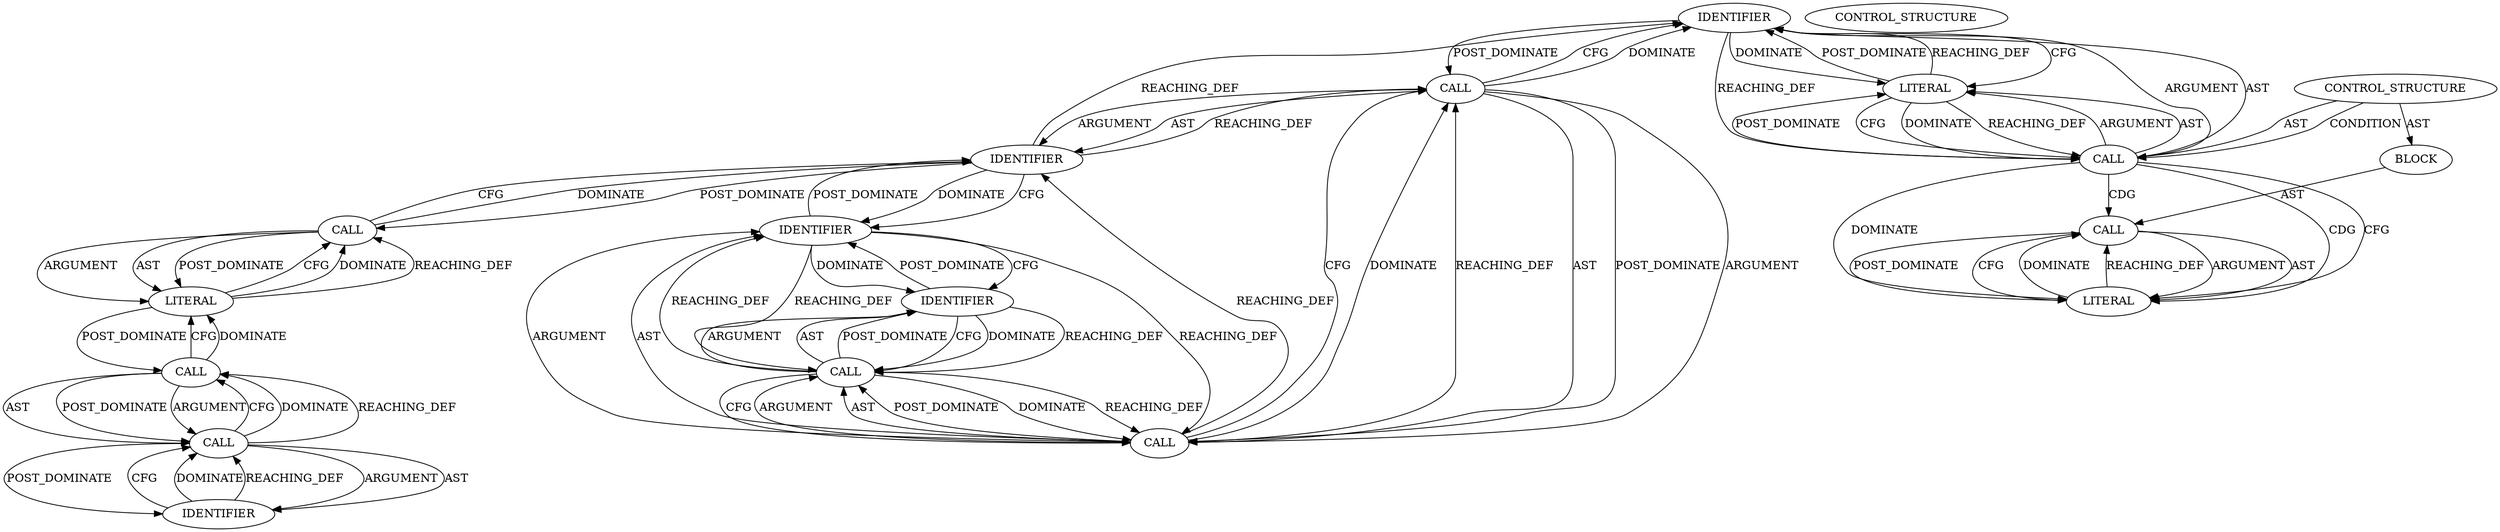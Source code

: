 digraph {
  68719476760[label=IDENTIFIER ARGUMENT_INDEX="1" CODE="res" COLUMN_NUMBER="9" LINE_NUMBER="57" NAME="res" ORDER="1" TYPE_FULL_NAME="int"]
  47244640262[label=CONTROL_STRUCTURE ARGUMENT_INDEX="-1" CODE="break;" COLUMN_NUMBER="17" CONTROL_STRUCTURE_TYPE="BREAK" LINE_NUMBER="49" ORDER="1" PARSER_TYPE_NAME="CASTBreakStatement"]
  68719476756[label=IDENTIFIER ARGUMENT_INDEX="1" CODE="work_mutex" COLUMN_NUMBER="27" LINE_NUMBER="54" NAME="work_mutex" ORDER="1" TYPE_FULL_NAME="pthread_mutex_t"]
  68719476758[label=IDENTIFIER ARGUMENT_INDEX="1" CODE="a_thread" COLUMN_NUMBER="24" LINE_NUMBER="56" NAME="a_thread" ORDER="1" TYPE_FULL_NAME="pthread_t"]
  68719476759[label=IDENTIFIER ARGUMENT_INDEX="1" CODE="thread_result" COLUMN_NUMBER="35" LINE_NUMBER="56" NAME="thread_result" ORDER="1" TYPE_FULL_NAME="void*"]
  30064771103[label=CALL ARGUMENT_INDEX="1" CODE="&work_mutex" COLUMN_NUMBER="26" DISPATCH_TYPE="STATIC_DISPATCH" LINE_NUMBER="54" METHOD_FULL_NAME="<operator>.addressOf" NAME="<operator>.addressOf" ORDER="1" SIGNATURE="" TYPE_FULL_NAME="ANY"]
  90194313230[label=LITERAL ARGUMENT_INDEX="1" CODE="" COLUMN_NUMBER="16" LINE_NUMBER="59" ORDER="1" TYPE_FULL_NAME="char*"]
  25769803786[label=BLOCK ARGUMENT_INDEX="-1" CODE="{
        perror(" COLUMN_NUMBER="5" LINE_NUMBER="58" ORDER="2" TYPE_FULL_NAME="void"]
  30064771106[label=CALL ARGUMENT_INDEX="2" CODE="pthread_join(a_thread, &thread_result)" COLUMN_NUMBER="11" DISPATCH_TYPE="STATIC_DISPATCH" LINE_NUMBER="56" METHOD_FULL_NAME="pthread_join" NAME="pthread_join" ORDER="2" SIGNATURE="" TYPE_FULL_NAME="ANY"]
  30064771102[label=CALL ARGUMENT_INDEX="-1" CODE="pthread_mutex_unlock(&work_mutex)" COLUMN_NUMBER="5" DISPATCH_TYPE="STATIC_DISPATCH" LINE_NUMBER="54" METHOD_FULL_NAME="pthread_mutex_unlock" NAME="pthread_mutex_unlock" ORDER="11" SIGNATURE="" TYPE_FULL_NAME="ANY"]
  30064771109[label=CALL ARGUMENT_INDEX="-1" CODE="perror(" COLUMN_NUMBER="9" DISPATCH_TYPE="STATIC_DISPATCH" LINE_NUMBER="59" METHOD_FULL_NAME="perror" NAME="perror" ORDER="1" SIGNATURE="" TYPE_FULL_NAME="ANY"]
  30064771107[label=CALL ARGUMENT_INDEX="2" CODE="&thread_result" COLUMN_NUMBER="34" DISPATCH_TYPE="STATIC_DISPATCH" LINE_NUMBER="56" METHOD_FULL_NAME="<operator>.addressOf" NAME="<operator>.addressOf" ORDER="2" SIGNATURE="" TYPE_FULL_NAME="ANY"]
  30064771104[label=CALL ARGUMENT_INDEX="-1" CODE="printf(" COLUMN_NUMBER="5" DISPATCH_TYPE="STATIC_DISPATCH" LINE_NUMBER="55" METHOD_FULL_NAME="printf" NAME="printf" ORDER="12" SIGNATURE="" TYPE_FULL_NAME="ANY"]
  30064771105[label=CALL ARGUMENT_INDEX="-1" CODE="res = pthread_join(a_thread, &thread_result)" COLUMN_NUMBER="5" DISPATCH_TYPE="STATIC_DISPATCH" LINE_NUMBER="56" METHOD_FULL_NAME="<operator>.assignment" NAME="<operator>.assignment" ORDER="13" SIGNATURE="" TYPE_FULL_NAME="ANY"]
  90194313229[label=LITERAL ARGUMENT_INDEX="2" CODE="0" COLUMN_NUMBER="16" LINE_NUMBER="57" ORDER="2" TYPE_FULL_NAME="int"]
  30064771108[label=CALL ARGUMENT_INDEX="-1" CODE="res != 0" COLUMN_NUMBER="9" DISPATCH_TYPE="STATIC_DISPATCH" LINE_NUMBER="57" METHOD_FULL_NAME="<operator>.notEquals" NAME="<operator>.notEquals" ORDER="1" SIGNATURE="" TYPE_FULL_NAME="ANY"]
  47244640263[label=CONTROL_STRUCTURE ARGUMENT_INDEX="-1" CODE="if (res != 0)" COLUMN_NUMBER="5" CONTROL_STRUCTURE_TYPE="IF" LINE_NUMBER="57" ORDER="14" PARSER_TYPE_NAME="CASTIfStatement"]
  68719476757[label=IDENTIFIER ARGUMENT_INDEX="1" CODE="res" COLUMN_NUMBER="5" LINE_NUMBER="56" NAME="res" ORDER="1" TYPE_FULL_NAME="int"]
  90194313228[label=LITERAL ARGUMENT_INDEX="1" CODE="" COLUMN_NUMBER="12" LINE_NUMBER="55" ORDER="1" TYPE_FULL_NAME="char*"]
  25769803786 -> 30064771109 [label=AST]
  30064771102 -> 30064771103 [label=ARGUMENT]
  30064771102 -> 30064771103 [label=AST]
  30064771102 -> 90194313228 [label=CFG]
  30064771102 -> 90194313228 [label=DOMINATE]
  30064771102 -> 30064771103 [label=POST_DOMINATE]
  30064771103 -> 68719476756 [label=ARGUMENT]
  30064771103 -> 68719476756 [label=AST]
  30064771103 -> 30064771102 [label=CFG]
  30064771103 -> 30064771102 [label=DOMINATE]
  30064771103 -> 68719476756 [label=POST_DOMINATE]
  30064771103 -> 30064771102 [label=REACHING_DEF]
  30064771104 -> 90194313228 [label=ARGUMENT]
  30064771104 -> 90194313228 [label=AST]
  30064771104 -> 68719476757 [label=CFG]
  30064771104 -> 68719476757 [label=DOMINATE]
  30064771104 -> 90194313228 [label=POST_DOMINATE]
  30064771105 -> 68719476757 [label=ARGUMENT]
  30064771105 -> 30064771106 [label=ARGUMENT]
  30064771105 -> 68719476757 [label=AST]
  30064771105 -> 30064771106 [label=AST]
  30064771105 -> 68719476760 [label=CFG]
  30064771105 -> 68719476760 [label=DOMINATE]
  30064771105 -> 30064771106 [label=POST_DOMINATE]
  30064771106 -> 68719476758 [label=ARGUMENT]
  30064771106 -> 30064771107 [label=ARGUMENT]
  30064771106 -> 68719476758 [label=AST]
  30064771106 -> 30064771107 [label=AST]
  30064771106 -> 30064771105 [label=CFG]
  30064771106 -> 30064771105 [label=DOMINATE]
  30064771106 -> 30064771107 [label=POST_DOMINATE]
  30064771106 -> 68719476757 [label=REACHING_DEF]
  30064771106 -> 30064771105 [label=REACHING_DEF]
  30064771107 -> 68719476759 [label=ARGUMENT]
  30064771107 -> 68719476759 [label=AST]
  30064771107 -> 30064771106 [label=CFG]
  30064771107 -> 30064771106 [label=DOMINATE]
  30064771107 -> 68719476759 [label=POST_DOMINATE]
  30064771107 -> 68719476758 [label=REACHING_DEF]
  30064771107 -> 30064771106 [label=REACHING_DEF]
  30064771108 -> 68719476760 [label=ARGUMENT]
  30064771108 -> 90194313229 [label=ARGUMENT]
  30064771108 -> 68719476760 [label=AST]
  30064771108 -> 90194313229 [label=AST]
  30064771108 -> 90194313230 [label=CDG]
  30064771108 -> 30064771109 [label=CDG]
  30064771108 -> 90194313230 [label=CFG]
  30064771108 -> 90194313230 [label=DOMINATE]
  30064771108 -> 90194313229 [label=POST_DOMINATE]
  30064771109 -> 90194313230 [label=ARGUMENT]
  30064771109 -> 90194313230 [label=AST]
  30064771109 -> 90194313230 [label=POST_DOMINATE]
  47244640263 -> 30064771108 [label=AST]
  47244640263 -> 25769803786 [label=AST]
  47244640263 -> 30064771108 [label=CONDITION]
  68719476756 -> 30064771103 [label=CFG]
  68719476756 -> 30064771103 [label=DOMINATE]
  68719476756 -> 30064771103 [label=REACHING_DEF]
  68719476757 -> 68719476758 [label=CFG]
  68719476757 -> 68719476758 [label=DOMINATE]
  68719476757 -> 30064771104 [label=POST_DOMINATE]
  68719476757 -> 30064771105 [label=REACHING_DEF]
  68719476757 -> 68719476760 [label=REACHING_DEF]
  68719476758 -> 68719476759 [label=CFG]
  68719476758 -> 68719476759 [label=DOMINATE]
  68719476758 -> 68719476757 [label=POST_DOMINATE]
  68719476758 -> 30064771107 [label=REACHING_DEF]
  68719476758 -> 30064771106 [label=REACHING_DEF]
  68719476759 -> 30064771107 [label=CFG]
  68719476759 -> 30064771107 [label=DOMINATE]
  68719476759 -> 68719476758 [label=POST_DOMINATE]
  68719476759 -> 30064771107 [label=REACHING_DEF]
  68719476760 -> 90194313229 [label=CFG]
  68719476760 -> 90194313229 [label=DOMINATE]
  68719476760 -> 30064771105 [label=POST_DOMINATE]
  68719476760 -> 30064771108 [label=REACHING_DEF]
  90194313228 -> 30064771104 [label=CFG]
  90194313228 -> 30064771104 [label=DOMINATE]
  90194313228 -> 30064771102 [label=POST_DOMINATE]
  90194313228 -> 30064771104 [label=REACHING_DEF]
  90194313229 -> 30064771108 [label=CFG]
  90194313229 -> 30064771108 [label=DOMINATE]
  90194313229 -> 68719476760 [label=POST_DOMINATE]
  90194313229 -> 68719476760 [label=REACHING_DEF]
  90194313229 -> 30064771108 [label=REACHING_DEF]
  90194313230 -> 30064771109 [label=CFG]
  90194313230 -> 30064771109 [label=DOMINATE]
  90194313230 -> 30064771109 [label=REACHING_DEF]
}